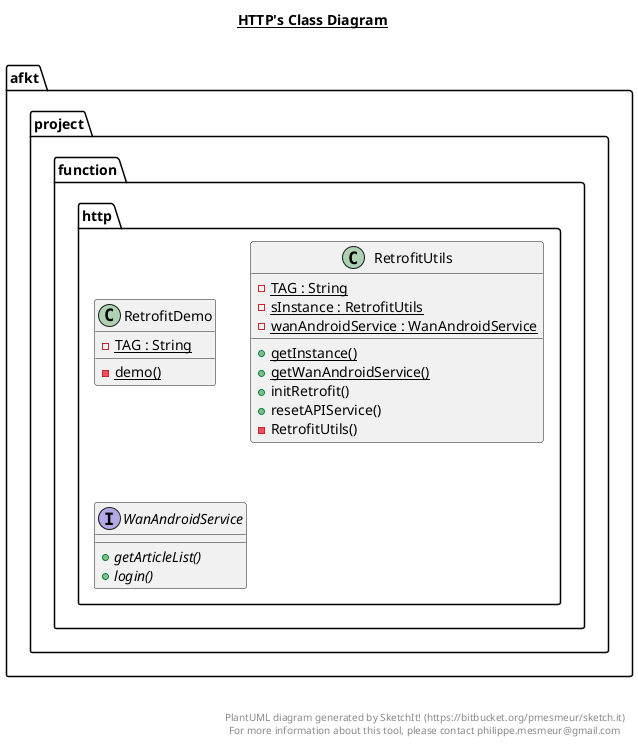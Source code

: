@startuml

title __HTTP's Class Diagram__\n

  namespace afkt.project {
    namespace function.http {
      class afkt.project.function.http.RetrofitDemo {
          {static} - TAG : String
          {static} - demo()
      }
    }
  }
  

  namespace afkt.project {
    namespace function.http {
      class afkt.project.function.http.RetrofitUtils {
          {static} - TAG : String
          {static} - sInstance : RetrofitUtils
          {static} - wanAndroidService : WanAndroidService
          {static} + getInstance()
          {static} + getWanAndroidService()
          + initRetrofit()
          + resetAPIService()
          - RetrofitUtils()
      }
    }
  }
  

  namespace afkt.project {
    namespace function.http {
      interface afkt.project.function.http.WanAndroidService {
          {abstract} + getArticleList()
          {abstract} + login()
      }
    }
  }
  



right footer


PlantUML diagram generated by SketchIt! (https://bitbucket.org/pmesmeur/sketch.it)
For more information about this tool, please contact philippe.mesmeur@gmail.com
endfooter

@enduml
